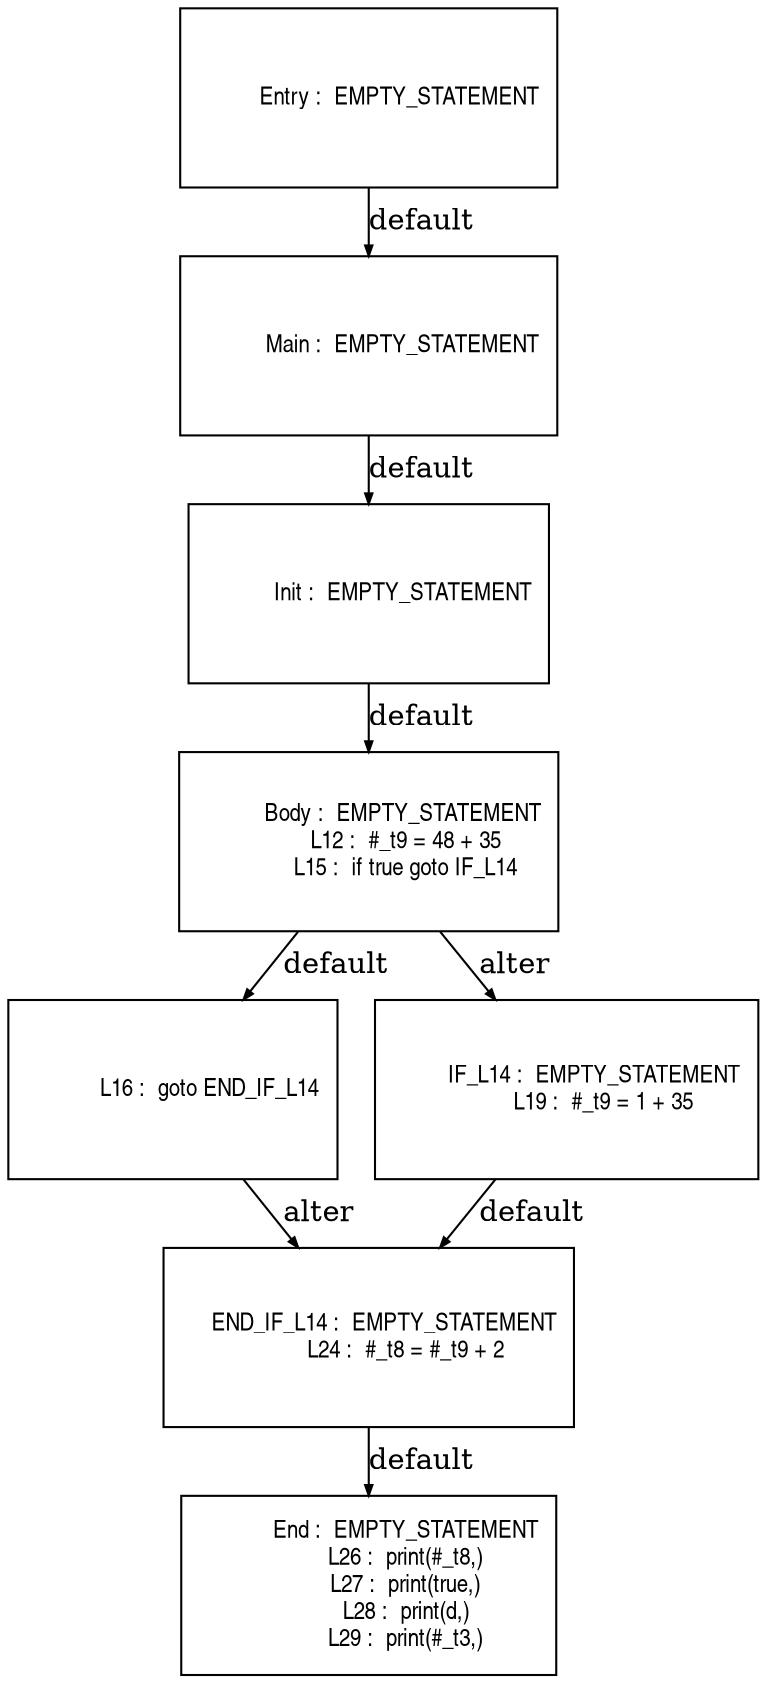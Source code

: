 digraph G {
  ranksep=.25;
  edge [arrowsize=.5]
  node [shape=rectangle, fontname="ArialNarrow",
        fontsize=12,  height=1.2];
  "           Main :  EMPTY_STATEMENT
"; "           Init :  EMPTY_STATEMENT
"; "           Body :  EMPTY_STATEMENT
            L12 :  #_t9 = 48 + 35
            L15 :  if true goto IF_L14
"; "            L16 :  goto END_IF_L14
"; "         IF_L14 :  EMPTY_STATEMENT
            L19 :  #_t9 = 1 + 35
"; "     END_IF_L14 :  EMPTY_STATEMENT
            L24 :  #_t8 = #_t9 + 2
"; "          Entry :  EMPTY_STATEMENT
"; "            End :  EMPTY_STATEMENT
            L26 :  print(#_t8,)
            L27 :  print(true,)
            L28 :  print(d,)
            L29 :  print(#_t3,)
"; 
  "           Main :  EMPTY_STATEMENT
" -> "           Init :  EMPTY_STATEMENT
"  [label="default"];
  "           Init :  EMPTY_STATEMENT
" -> "           Body :  EMPTY_STATEMENT
            L12 :  #_t9 = 48 + 35
            L15 :  if true goto IF_L14
"  [label="default"];
  "           Body :  EMPTY_STATEMENT
            L12 :  #_t9 = 48 + 35
            L15 :  if true goto IF_L14
" -> "            L16 :  goto END_IF_L14
"  [label="default"];
  "           Body :  EMPTY_STATEMENT
            L12 :  #_t9 = 48 + 35
            L15 :  if true goto IF_L14
" -> "         IF_L14 :  EMPTY_STATEMENT
            L19 :  #_t9 = 1 + 35
"  [label="alter"];
  "            L16 :  goto END_IF_L14
" -> "     END_IF_L14 :  EMPTY_STATEMENT
            L24 :  #_t8 = #_t9 + 2
"  [label="alter"];
  "         IF_L14 :  EMPTY_STATEMENT
            L19 :  #_t9 = 1 + 35
" -> "     END_IF_L14 :  EMPTY_STATEMENT
            L24 :  #_t8 = #_t9 + 2
"  [label="default"];
  "     END_IF_L14 :  EMPTY_STATEMENT
            L24 :  #_t8 = #_t9 + 2
" -> "            End :  EMPTY_STATEMENT
            L26 :  print(#_t8,)
            L27 :  print(true,)
            L28 :  print(d,)
            L29 :  print(#_t3,)
"  [label="default"];
  "          Entry :  EMPTY_STATEMENT
" -> "           Main :  EMPTY_STATEMENT
"  [label="default"];
}
